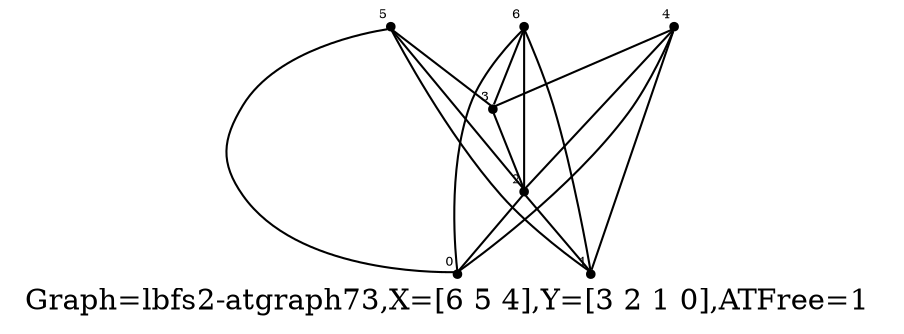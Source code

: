 /* Created by igraph 0.8.0-pre+0200568 */
graph {
  graph [
    label="Graph=lbfs2-atgraph73,X=[6 5 4],Y=[3 2 1 0],ATFree=1 "
    labelloc=bottom
  ];
  0 [
    pos="-0.100000,3.000000!"
    shape=point
    fontsize=6
    xlabel=0
  ];
  1 [
    pos="0.000000,2.000000!"
    shape=point
    fontsize=6
    xlabel=1
  ];
  2 [
    pos="-0.100000,1.000000!"
    shape=point
    fontsize=6
    xlabel=2
  ];
  3 [
    pos="0.000000,0.000000!"
    shape=point
    fontsize=6
    xlabel=3
  ];
  4 [
    pos="1.000000,2.000000!"
    shape=point
    fontsize=6
    xlabel=4
  ];
  5 [
    pos="0.900000,1.000000!"
    shape=point
    fontsize=6
    xlabel=5
  ];
  6 [
    pos="1.000000,0.000000!"
    shape=point
    fontsize=6
    xlabel=6
  ];

  2 -- 0;
  4 -- 0;
  5 -- 0;
  6 -- 0;
  2 -- 1;
  4 -- 1;
  5 -- 1;
  6 -- 1;
  3 -- 2;
  4 -- 2;
  5 -- 2;
  6 -- 2;
  4 -- 3;
  5 -- 3;
  6 -- 3;
}
